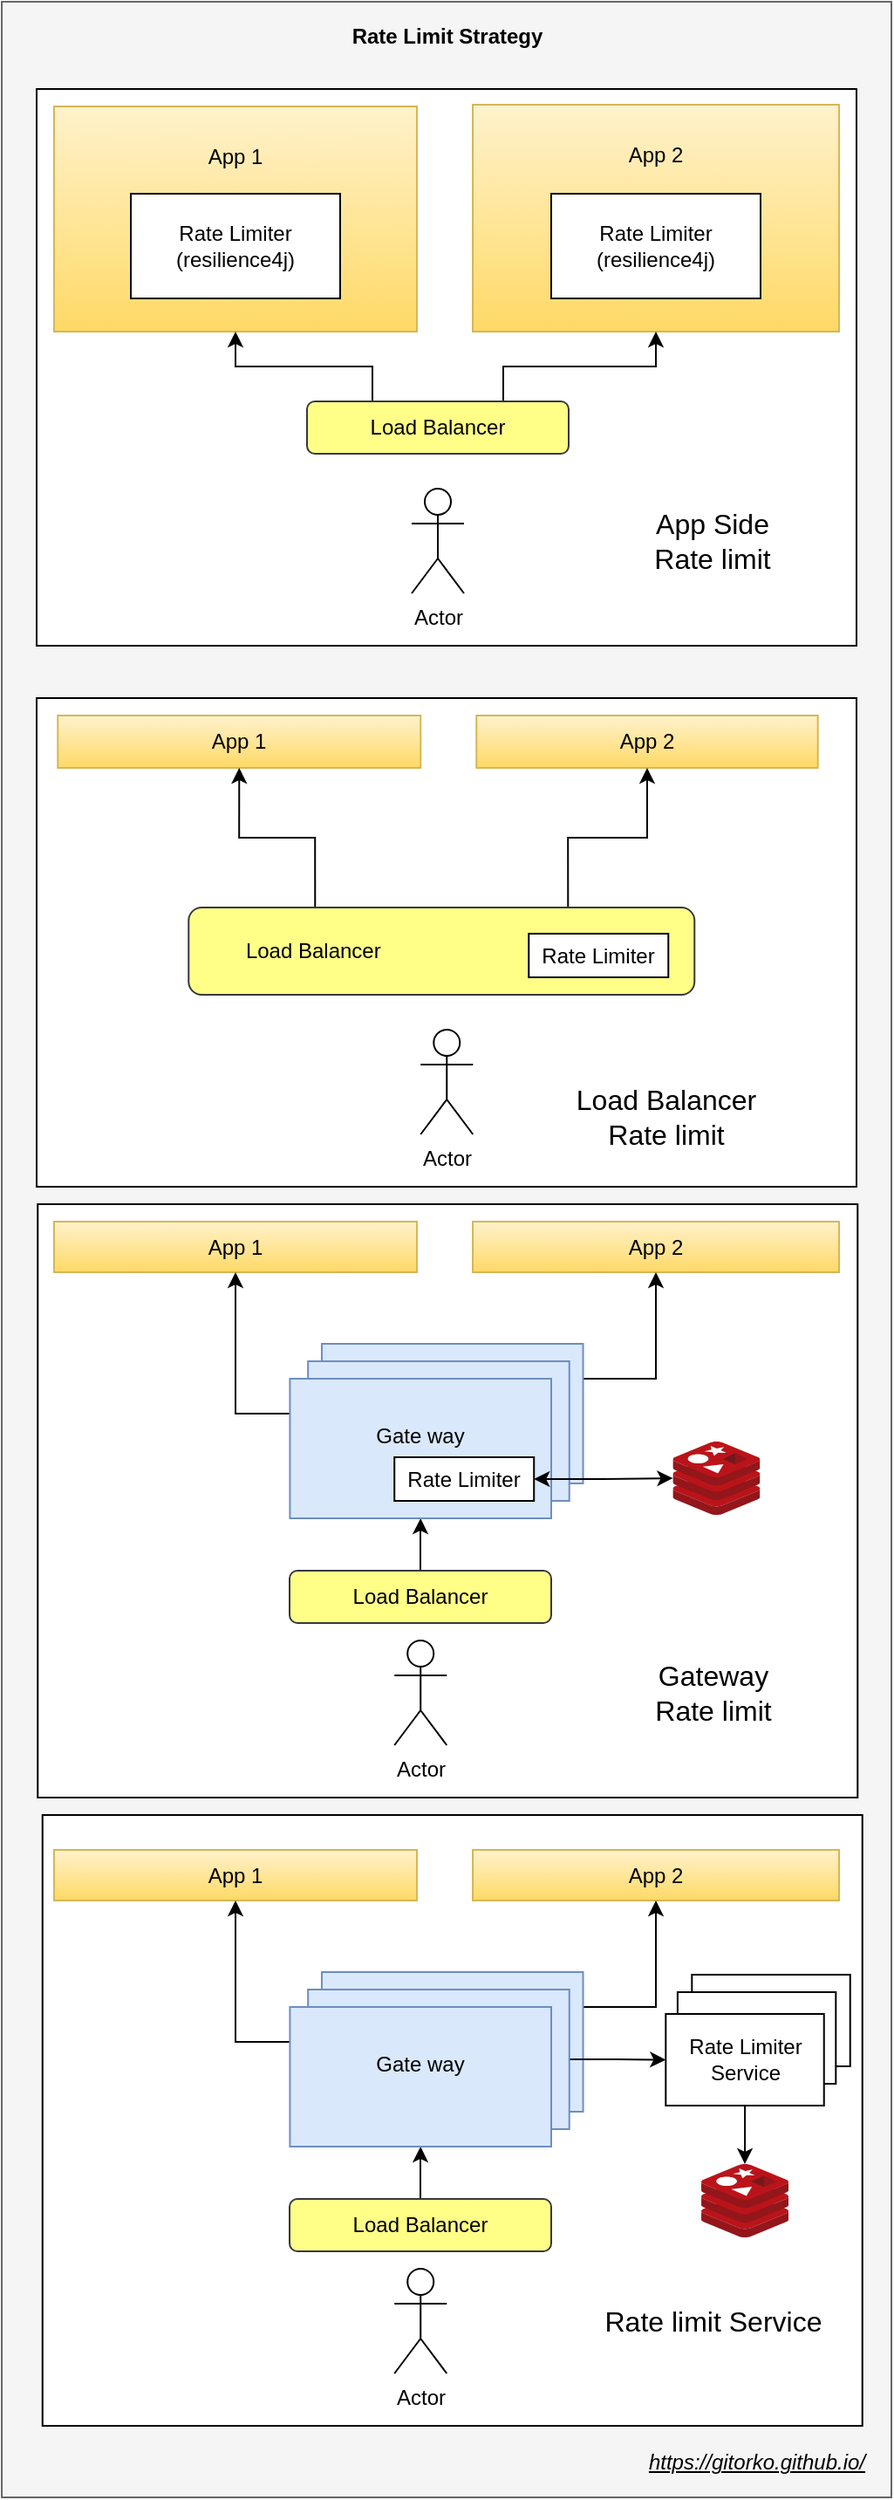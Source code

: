 <mxfile version="12.6.5" type="device"><diagram id="8Ta0uaE5r7wGJLonWnuH" name="Page-1"><mxGraphModel dx="1106" dy="852" grid="1" gridSize="10" guides="1" tooltips="1" connect="1" arrows="1" fold="1" page="1" pageScale="1" pageWidth="500" pageHeight="1200" math="0" shadow="0"><root><mxCell id="0"/><mxCell id="1" parent="0"/><mxCell id="8QA0zYeI0r6s3sT71etF-1" value="" style="rounded=0;whiteSpace=wrap;html=1;fillColor=#f5f5f5;strokeColor=#666666;fontColor=#333333;" parent="1" vertex="1"><mxGeometry x="30" y="30" width="510" height="1430" as="geometry"/></mxCell><mxCell id="hYjk5hsyA0qEYFaWkvCI-28" value="" style="rounded=0;whiteSpace=wrap;html=1;" parent="1" vertex="1"><mxGeometry x="50" y="429" width="470" height="280" as="geometry"/></mxCell><mxCell id="hYjk5hsyA0qEYFaWkvCI-26" value="" style="rounded=0;whiteSpace=wrap;html=1;" parent="1" vertex="1"><mxGeometry x="50" y="80" width="470" height="319" as="geometry"/></mxCell><mxCell id="hYjk5hsyA0qEYFaWkvCI-1" value="App 1&lt;br&gt;&lt;br&gt;&lt;br&gt;&lt;br&gt;&lt;br&gt;&lt;br&gt;" style="rounded=0;whiteSpace=wrap;html=1;fillColor=#fff2cc;strokeColor=#d6b656;gradientColor=#ffd966;" parent="1" vertex="1"><mxGeometry x="60" y="90" width="208" height="129" as="geometry"/></mxCell><mxCell id="hYjk5hsyA0qEYFaWkvCI-2" value="App 2&lt;br&gt;&lt;br&gt;&lt;br&gt;&lt;br&gt;&lt;br&gt;&lt;br&gt;" style="rounded=0;whiteSpace=wrap;html=1;fillColor=#fff2cc;strokeColor=#d6b656;gradientColor=#ffd966;" parent="1" vertex="1"><mxGeometry x="300" y="89" width="210" height="130" as="geometry"/></mxCell><mxCell id="hYjk5hsyA0qEYFaWkvCI-4" value="Rate Limiter&lt;br&gt;(resilience4j)" style="rounded=0;whiteSpace=wrap;html=1;" parent="1" vertex="1"><mxGeometry x="104" y="140" width="120" height="60" as="geometry"/></mxCell><mxCell id="hYjk5hsyA0qEYFaWkvCI-7" value="Actor" style="shape=umlActor;verticalLabelPosition=bottom;labelBackgroundColor=#ffffff;verticalAlign=top;html=1;outlineConnect=0;" parent="1" vertex="1"><mxGeometry x="265" y="309" width="30" height="60" as="geometry"/></mxCell><mxCell id="hYjk5hsyA0qEYFaWkvCI-8" value="Rate Limiter&lt;br&gt;(resilience4j)" style="rounded=0;whiteSpace=wrap;html=1;" parent="1" vertex="1"><mxGeometry x="345" y="140" width="120" height="60" as="geometry"/></mxCell><mxCell id="hYjk5hsyA0qEYFaWkvCI-15" style="edgeStyle=orthogonalEdgeStyle;rounded=0;orthogonalLoop=1;jettySize=auto;html=1;exitX=0.75;exitY=0;exitDx=0;exitDy=0;entryX=0.5;entryY=1;entryDx=0;entryDy=0;" parent="1" source="hYjk5hsyA0qEYFaWkvCI-13" target="hYjk5hsyA0qEYFaWkvCI-2" edge="1"><mxGeometry relative="1" as="geometry"/></mxCell><mxCell id="hYjk5hsyA0qEYFaWkvCI-16" style="edgeStyle=orthogonalEdgeStyle;rounded=0;orthogonalLoop=1;jettySize=auto;html=1;exitX=0.25;exitY=0;exitDx=0;exitDy=0;entryX=0.5;entryY=1;entryDx=0;entryDy=0;" parent="1" source="hYjk5hsyA0qEYFaWkvCI-13" target="hYjk5hsyA0qEYFaWkvCI-1" edge="1"><mxGeometry relative="1" as="geometry"/></mxCell><mxCell id="hYjk5hsyA0qEYFaWkvCI-13" value="Load Balancer" style="rounded=1;whiteSpace=wrap;html=1;fillColor=#ffff88;strokeColor=#36393d;" parent="1" vertex="1"><mxGeometry x="205" y="259" width="150" height="30" as="geometry"/></mxCell><mxCell id="hYjk5hsyA0qEYFaWkvCI-17" value="App 1" style="rounded=0;whiteSpace=wrap;html=1;fillColor=#fff2cc;strokeColor=#d6b656;gradientColor=#ffd966;" parent="1" vertex="1"><mxGeometry x="62.14" y="439" width="208" height="30" as="geometry"/></mxCell><mxCell id="hYjk5hsyA0qEYFaWkvCI-18" value="App 2" style="rounded=0;whiteSpace=wrap;html=1;fillColor=#fff2cc;strokeColor=#d6b656;gradientColor=#ffd966;" parent="1" vertex="1"><mxGeometry x="302.14" y="439" width="195.71" height="30" as="geometry"/></mxCell><mxCell id="hYjk5hsyA0qEYFaWkvCI-20" value="Actor" style="shape=umlActor;verticalLabelPosition=bottom;labelBackgroundColor=#ffffff;verticalAlign=top;html=1;outlineConnect=0;" parent="1" vertex="1"><mxGeometry x="270.14" y="619" width="30" height="60" as="geometry"/></mxCell><mxCell id="hYjk5hsyA0qEYFaWkvCI-22" style="edgeStyle=orthogonalEdgeStyle;rounded=0;orthogonalLoop=1;jettySize=auto;html=1;exitX=0.75;exitY=0;exitDx=0;exitDy=0;entryX=0.5;entryY=1;entryDx=0;entryDy=0;" parent="1" source="hYjk5hsyA0qEYFaWkvCI-24" target="hYjk5hsyA0qEYFaWkvCI-18" edge="1"><mxGeometry relative="1" as="geometry"/></mxCell><mxCell id="hYjk5hsyA0qEYFaWkvCI-23" style="edgeStyle=orthogonalEdgeStyle;rounded=0;orthogonalLoop=1;jettySize=auto;html=1;exitX=0.25;exitY=0;exitDx=0;exitDy=0;entryX=0.5;entryY=1;entryDx=0;entryDy=0;" parent="1" source="hYjk5hsyA0qEYFaWkvCI-24" target="hYjk5hsyA0qEYFaWkvCI-17" edge="1"><mxGeometry relative="1" as="geometry"/></mxCell><mxCell id="hYjk5hsyA0qEYFaWkvCI-24" value="Load Balancer&amp;nbsp; &amp;nbsp; &amp;nbsp; &amp;nbsp; &amp;nbsp; &amp;nbsp; &amp;nbsp; &amp;nbsp; &amp;nbsp; &amp;nbsp; &amp;nbsp; &amp;nbsp; &amp;nbsp; &amp;nbsp; &amp;nbsp; &amp;nbsp; &amp;nbsp; &amp;nbsp; &amp;nbsp; &amp;nbsp; &amp;nbsp; &amp;nbsp;&amp;nbsp;" style="rounded=1;whiteSpace=wrap;html=1;fillColor=#ffff88;strokeColor=#36393d;" parent="1" vertex="1"><mxGeometry x="137.14" y="549" width="290" height="50" as="geometry"/></mxCell><mxCell id="hYjk5hsyA0qEYFaWkvCI-25" value="Rate Limiter" style="rounded=0;whiteSpace=wrap;html=1;" parent="1" vertex="1"><mxGeometry x="332.14" y="564" width="80" height="25" as="geometry"/></mxCell><mxCell id="hYjk5hsyA0qEYFaWkvCI-27" value="&lt;font style=&quot;font-size: 16px&quot;&gt;App Side Rate limit&lt;/font&gt;" style="text;html=1;strokeColor=none;fillColor=none;align=center;verticalAlign=middle;whiteSpace=wrap;rounded=0;" parent="1" vertex="1"><mxGeometry x="385" y="319" width="105" height="40" as="geometry"/></mxCell><mxCell id="hYjk5hsyA0qEYFaWkvCI-29" value="&lt;font style=&quot;font-size: 16px&quot;&gt;Load Balancer&lt;br&gt;Rate limit&lt;/font&gt;" style="text;html=1;strokeColor=none;fillColor=none;align=center;verticalAlign=middle;whiteSpace=wrap;rounded=0;" parent="1" vertex="1"><mxGeometry x="332.14" y="649" width="157.5" height="40" as="geometry"/></mxCell><mxCell id="hYjk5hsyA0qEYFaWkvCI-41" value="" style="rounded=0;whiteSpace=wrap;html=1;" parent="1" vertex="1"><mxGeometry x="50.64" y="719" width="470" height="340" as="geometry"/></mxCell><mxCell id="hYjk5hsyA0qEYFaWkvCI-42" value="App 1" style="rounded=0;whiteSpace=wrap;html=1;fillColor=#fff2cc;strokeColor=#d6b656;gradientColor=#ffd966;" parent="1" vertex="1"><mxGeometry x="60" y="729" width="208" height="29" as="geometry"/></mxCell><mxCell id="hYjk5hsyA0qEYFaWkvCI-43" value="App 2" style="rounded=0;whiteSpace=wrap;html=1;fillColor=#fff2cc;strokeColor=#d6b656;gradientColor=#ffd966;" parent="1" vertex="1"><mxGeometry x="300" y="729" width="210" height="29" as="geometry"/></mxCell><mxCell id="hYjk5hsyA0qEYFaWkvCI-45" value="Actor" style="shape=umlActor;verticalLabelPosition=bottom;labelBackgroundColor=#ffffff;verticalAlign=top;html=1;outlineConnect=0;" parent="1" vertex="1"><mxGeometry x="255.11" y="969" width="30" height="60" as="geometry"/></mxCell><mxCell id="hYjk5hsyA0qEYFaWkvCI-68" value="" style="edgeStyle=orthogonalEdgeStyle;rounded=0;orthogonalLoop=1;jettySize=auto;html=1;" parent="1" source="hYjk5hsyA0qEYFaWkvCI-49" target="hYjk5hsyA0qEYFaWkvCI-67" edge="1"><mxGeometry relative="1" as="geometry"/></mxCell><mxCell id="hYjk5hsyA0qEYFaWkvCI-49" value="Load Balancer" style="rounded=1;whiteSpace=wrap;html=1;fillColor=#ffff88;strokeColor=#36393d;" parent="1" vertex="1"><mxGeometry x="195" y="929" width="150" height="30" as="geometry"/></mxCell><mxCell id="hYjk5hsyA0qEYFaWkvCI-50" value="&lt;font style=&quot;font-size: 16px&quot;&gt;Gateway &lt;br&gt;Rate limit&lt;/font&gt;" style="text;html=1;strokeColor=none;fillColor=none;align=center;verticalAlign=middle;whiteSpace=wrap;rounded=0;" parent="1" vertex="1"><mxGeometry x="365.71" y="969" width="144.29" height="60" as="geometry"/></mxCell><mxCell id="hYjk5hsyA0qEYFaWkvCI-72" style="edgeStyle=orthogonalEdgeStyle;rounded=0;orthogonalLoop=1;jettySize=auto;html=1;exitX=1;exitY=0.25;exitDx=0;exitDy=0;entryX=0.5;entryY=1;entryDx=0;entryDy=0;startArrow=none;startFill=0;" parent="1" source="hYjk5hsyA0qEYFaWkvCI-55" target="hYjk5hsyA0qEYFaWkvCI-43" edge="1"><mxGeometry relative="1" as="geometry"/></mxCell><mxCell id="hYjk5hsyA0qEYFaWkvCI-55" value="Gate way&lt;br&gt;&lt;br&gt;" style="rounded=0;whiteSpace=wrap;html=1;fillColor=#dae8fc;strokeColor=#6c8ebf;" parent="1" vertex="1"><mxGeometry x="213.48" y="799" width="149.79" height="80" as="geometry"/></mxCell><mxCell id="hYjk5hsyA0qEYFaWkvCI-66" value="Gate way&lt;br&gt;&lt;br&gt;" style="rounded=0;whiteSpace=wrap;html=1;fillColor=#dae8fc;strokeColor=#6c8ebf;" parent="1" vertex="1"><mxGeometry x="205.58" y="809" width="149.79" height="80" as="geometry"/></mxCell><mxCell id="hYjk5hsyA0qEYFaWkvCI-73" style="edgeStyle=orthogonalEdgeStyle;rounded=0;orthogonalLoop=1;jettySize=auto;html=1;exitX=0;exitY=0.25;exitDx=0;exitDy=0;entryX=0.5;entryY=1;entryDx=0;entryDy=0;startArrow=none;startFill=0;" parent="1" source="hYjk5hsyA0qEYFaWkvCI-67" target="hYjk5hsyA0qEYFaWkvCI-42" edge="1"><mxGeometry relative="1" as="geometry"/></mxCell><mxCell id="hYjk5hsyA0qEYFaWkvCI-67" value="Gate way&lt;br&gt;&lt;br&gt;" style="rounded=0;whiteSpace=wrap;html=1;fillColor=#dae8fc;strokeColor=#6c8ebf;" parent="1" vertex="1"><mxGeometry x="195.21" y="819" width="149.79" height="80" as="geometry"/></mxCell><mxCell id="hYjk5hsyA0qEYFaWkvCI-71" value="" style="edgeStyle=orthogonalEdgeStyle;rounded=0;orthogonalLoop=1;jettySize=auto;html=1;startArrow=classic;startFill=1;" parent="1" source="hYjk5hsyA0qEYFaWkvCI-65" target="hYjk5hsyA0qEYFaWkvCI-70" edge="1"><mxGeometry relative="1" as="geometry"/></mxCell><mxCell id="hYjk5hsyA0qEYFaWkvCI-65" value="Rate Limiter" style="rounded=0;whiteSpace=wrap;html=1;" parent="1" vertex="1"><mxGeometry x="255.11" y="864" width="80" height="25" as="geometry"/></mxCell><mxCell id="hYjk5hsyA0qEYFaWkvCI-70" value="" style="aspect=fixed;html=1;points=[];align=center;image;fontSize=12;image=img/lib/mscae/Cache_Redis_Product.svg;" parent="1" vertex="1"><mxGeometry x="414.71" y="855" width="50" height="42" as="geometry"/></mxCell><mxCell id="zD1Nhle9wSedYpCHw0YM-1" value="https://gitorko.github.io/" style="text;html=1;strokeColor=none;fillColor=none;align=center;verticalAlign=middle;whiteSpace=wrap;rounded=0;fontStyle=6" parent="1" vertex="1"><mxGeometry x="397.81" y="1430" width="130" height="20" as="geometry"/></mxCell><mxCell id="4Ieqx7NSY8RWSWNM4Fv7-16" value="" style="rounded=0;whiteSpace=wrap;html=1;" parent="1" vertex="1"><mxGeometry x="53.37" y="1069" width="470" height="350" as="geometry"/></mxCell><mxCell id="4Ieqx7NSY8RWSWNM4Fv7-17" value="App 1" style="rounded=0;whiteSpace=wrap;html=1;fillColor=#fff2cc;strokeColor=#d6b656;gradientColor=#ffd966;" parent="1" vertex="1"><mxGeometry x="60" y="1089" width="208" height="29" as="geometry"/></mxCell><mxCell id="4Ieqx7NSY8RWSWNM4Fv7-18" value="App 2" style="rounded=0;whiteSpace=wrap;html=1;fillColor=#fff2cc;strokeColor=#d6b656;gradientColor=#ffd966;" parent="1" vertex="1"><mxGeometry x="300" y="1089" width="210" height="29" as="geometry"/></mxCell><mxCell id="4Ieqx7NSY8RWSWNM4Fv7-19" value="Actor" style="shape=umlActor;verticalLabelPosition=bottom;labelBackgroundColor=#ffffff;verticalAlign=top;html=1;outlineConnect=0;" parent="1" vertex="1"><mxGeometry x="255.11" y="1329" width="30" height="60" as="geometry"/></mxCell><mxCell id="4Ieqx7NSY8RWSWNM4Fv7-20" value="" style="edgeStyle=orthogonalEdgeStyle;rounded=0;orthogonalLoop=1;jettySize=auto;html=1;" parent="1" source="4Ieqx7NSY8RWSWNM4Fv7-21" target="4Ieqx7NSY8RWSWNM4Fv7-27" edge="1"><mxGeometry relative="1" as="geometry"/></mxCell><mxCell id="4Ieqx7NSY8RWSWNM4Fv7-21" value="Load Balancer" style="rounded=1;whiteSpace=wrap;html=1;fillColor=#ffff88;strokeColor=#36393d;" parent="1" vertex="1"><mxGeometry x="195" y="1289" width="150" height="30" as="geometry"/></mxCell><mxCell id="4Ieqx7NSY8RWSWNM4Fv7-22" value="&lt;font style=&quot;font-size: 16px&quot;&gt;Rate limit Service&lt;/font&gt;" style="text;html=1;strokeColor=none;fillColor=none;align=center;verticalAlign=middle;whiteSpace=wrap;rounded=0;" parent="1" vertex="1"><mxGeometry x="365.71" y="1329" width="144.29" height="60" as="geometry"/></mxCell><mxCell id="4Ieqx7NSY8RWSWNM4Fv7-23" style="edgeStyle=orthogonalEdgeStyle;rounded=0;orthogonalLoop=1;jettySize=auto;html=1;exitX=1;exitY=0.25;exitDx=0;exitDy=0;entryX=0.5;entryY=1;entryDx=0;entryDy=0;startArrow=none;startFill=0;" parent="1" source="4Ieqx7NSY8RWSWNM4Fv7-24" target="4Ieqx7NSY8RWSWNM4Fv7-18" edge="1"><mxGeometry relative="1" as="geometry"/></mxCell><mxCell id="4Ieqx7NSY8RWSWNM4Fv7-24" value="Gate way&lt;br&gt;&lt;br&gt;" style="rounded=0;whiteSpace=wrap;html=1;fillColor=#dae8fc;strokeColor=#6c8ebf;" parent="1" vertex="1"><mxGeometry x="213.48" y="1159" width="149.79" height="80" as="geometry"/></mxCell><mxCell id="4Ieqx7NSY8RWSWNM4Fv7-38" value="" style="edgeStyle=orthogonalEdgeStyle;rounded=0;orthogonalLoop=1;jettySize=auto;html=1;" parent="1" source="4Ieqx7NSY8RWSWNM4Fv7-25" target="4Ieqx7NSY8RWSWNM4Fv7-33" edge="1"><mxGeometry relative="1" as="geometry"/></mxCell><mxCell id="4Ieqx7NSY8RWSWNM4Fv7-25" value="Gate way&lt;br&gt;&lt;br&gt;" style="rounded=0;whiteSpace=wrap;html=1;fillColor=#dae8fc;strokeColor=#6c8ebf;" parent="1" vertex="1"><mxGeometry x="205.58" y="1169" width="149.79" height="80" as="geometry"/></mxCell><mxCell id="4Ieqx7NSY8RWSWNM4Fv7-26" style="edgeStyle=orthogonalEdgeStyle;rounded=0;orthogonalLoop=1;jettySize=auto;html=1;exitX=0;exitY=0.25;exitDx=0;exitDy=0;entryX=0.5;entryY=1;entryDx=0;entryDy=0;startArrow=none;startFill=0;" parent="1" source="4Ieqx7NSY8RWSWNM4Fv7-27" target="4Ieqx7NSY8RWSWNM4Fv7-17" edge="1"><mxGeometry relative="1" as="geometry"/></mxCell><mxCell id="4Ieqx7NSY8RWSWNM4Fv7-27" value="Gate way&lt;br&gt;&lt;br&gt;" style="rounded=0;whiteSpace=wrap;html=1;fillColor=#dae8fc;strokeColor=#6c8ebf;" parent="1" vertex="1"><mxGeometry x="195.21" y="1179" width="149.79" height="80" as="geometry"/></mxCell><mxCell id="4Ieqx7NSY8RWSWNM4Fv7-29" value="Rate Limiter Service" style="rounded=0;whiteSpace=wrap;html=1;" parent="1" vertex="1"><mxGeometry x="425.66" y="1160.5" width="90.71" height="52.5" as="geometry"/></mxCell><mxCell id="4Ieqx7NSY8RWSWNM4Fv7-30" value="" style="aspect=fixed;html=1;points=[];align=center;image;fontSize=12;image=img/lib/mscae/Cache_Redis_Product.svg;" parent="1" vertex="1"><mxGeometry x="431.02" y="1269" width="50" height="42" as="geometry"/></mxCell><mxCell id="4Ieqx7NSY8RWSWNM4Fv7-32" value="Rate Limiter Service" style="rounded=0;whiteSpace=wrap;html=1;" parent="1" vertex="1"><mxGeometry x="417.45" y="1170.5" width="90.71" height="52.5" as="geometry"/></mxCell><mxCell id="4Ieqx7NSY8RWSWNM4Fv7-41" style="edgeStyle=orthogonalEdgeStyle;rounded=0;orthogonalLoop=1;jettySize=auto;html=1;" parent="1" source="4Ieqx7NSY8RWSWNM4Fv7-33" target="4Ieqx7NSY8RWSWNM4Fv7-30" edge="1"><mxGeometry relative="1" as="geometry"/></mxCell><mxCell id="4Ieqx7NSY8RWSWNM4Fv7-33" value="Rate Limiter Service" style="rounded=0;whiteSpace=wrap;html=1;" parent="1" vertex="1"><mxGeometry x="410.66" y="1183" width="90.71" height="52.5" as="geometry"/></mxCell><mxCell id="8QA0zYeI0r6s3sT71etF-2" value="Rate Limit Strategy" style="text;html=1;strokeColor=none;fillColor=none;align=center;verticalAlign=middle;whiteSpace=wrap;rounded=0;fontStyle=1" parent="1" vertex="1"><mxGeometry x="213.14" y="40" width="145" height="20" as="geometry"/></mxCell></root></mxGraphModel></diagram></mxfile>